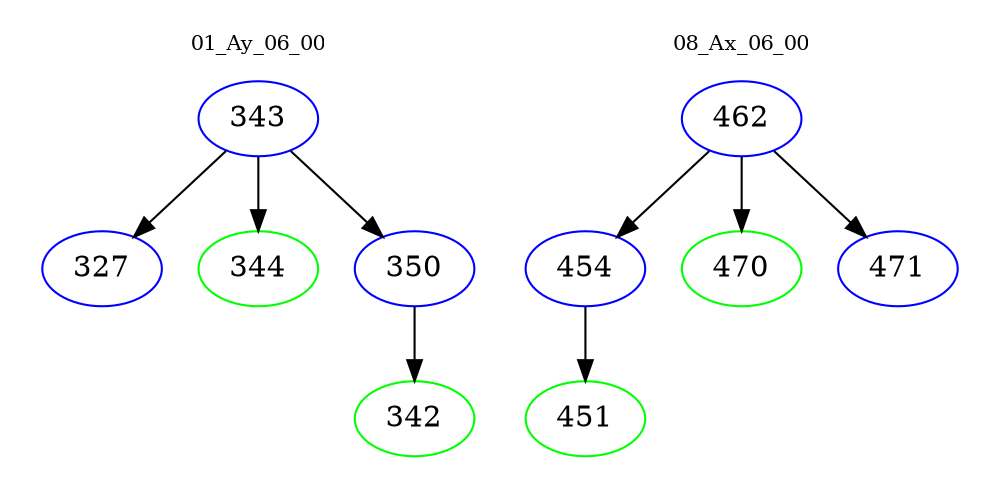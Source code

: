 digraph{
subgraph cluster_0 {
color = white
label = "01_Ay_06_00";
fontsize=10;
T0_343 [label="343", color="blue"]
T0_343 -> T0_327 [color="black"]
T0_327 [label="327", color="blue"]
T0_343 -> T0_344 [color="black"]
T0_344 [label="344", color="green"]
T0_343 -> T0_350 [color="black"]
T0_350 [label="350", color="blue"]
T0_350 -> T0_342 [color="black"]
T0_342 [label="342", color="green"]
}
subgraph cluster_1 {
color = white
label = "08_Ax_06_00";
fontsize=10;
T1_462 [label="462", color="blue"]
T1_462 -> T1_454 [color="black"]
T1_454 [label="454", color="blue"]
T1_454 -> T1_451 [color="black"]
T1_451 [label="451", color="green"]
T1_462 -> T1_470 [color="black"]
T1_470 [label="470", color="green"]
T1_462 -> T1_471 [color="black"]
T1_471 [label="471", color="blue"]
}
}
